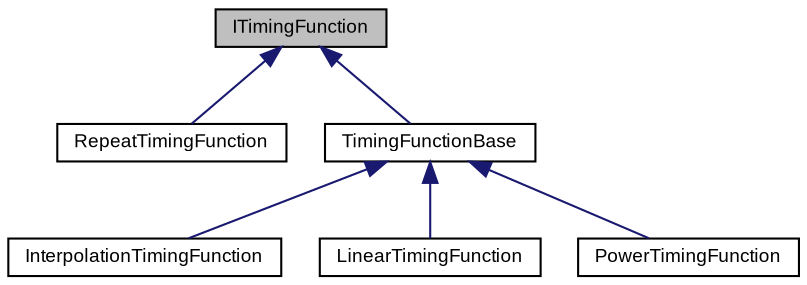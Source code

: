 digraph "ITimingFunction"
{
  bgcolor="transparent";
  edge [fontname="Arial",fontsize="9",labelfontname="Arial",labelfontsize="9"];
  node [fontname="Arial",fontsize="9",shape=record];
  Node1 [label="ITimingFunction",height=0.2,width=0.4,color="black", fillcolor="grey75", style="filled" fontcolor="black"];
  Node1 -> Node2 [dir="back",color="midnightblue",fontsize="9",style="solid",fontname="Arial"];
  Node2 [label="RepeatTimingFunction",height=0.2,width=0.4,color="black",URL="$class_v_s_t_g_u_i_1_1_animation_1_1_repeat_timing_function.html"];
  Node1 -> Node3 [dir="back",color="midnightblue",fontsize="9",style="solid",fontname="Arial"];
  Node3 [label="TimingFunctionBase",height=0.2,width=0.4,color="black",URL="$class_v_s_t_g_u_i_1_1_animation_1_1_timing_function_base.html"];
  Node3 -> Node4 [dir="back",color="midnightblue",fontsize="9",style="solid",fontname="Arial"];
  Node4 [label="InterpolationTimingFunction",height=0.2,width=0.4,color="black",URL="$class_v_s_t_g_u_i_1_1_animation_1_1_interpolation_timing_function.html"];
  Node3 -> Node5 [dir="back",color="midnightblue",fontsize="9",style="solid",fontname="Arial"];
  Node5 [label="LinearTimingFunction",height=0.2,width=0.4,color="black",URL="$class_v_s_t_g_u_i_1_1_animation_1_1_linear_timing_function.html"];
  Node3 -> Node6 [dir="back",color="midnightblue",fontsize="9",style="solid",fontname="Arial"];
  Node6 [label="PowerTimingFunction",height=0.2,width=0.4,color="black",URL="$class_v_s_t_g_u_i_1_1_animation_1_1_power_timing_function.html"];
}
